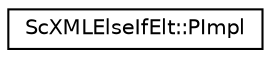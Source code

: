 digraph "Graphical Class Hierarchy"
{
 // LATEX_PDF_SIZE
  edge [fontname="Helvetica",fontsize="10",labelfontname="Helvetica",labelfontsize="10"];
  node [fontname="Helvetica",fontsize="10",shape=record];
  rankdir="LR";
  Node0 [label="ScXMLElseIfElt::PImpl",height=0.2,width=0.4,color="black", fillcolor="white", style="filled",URL="$classScXMLElseIfElt_1_1PImpl.html",tooltip=" "];
}
